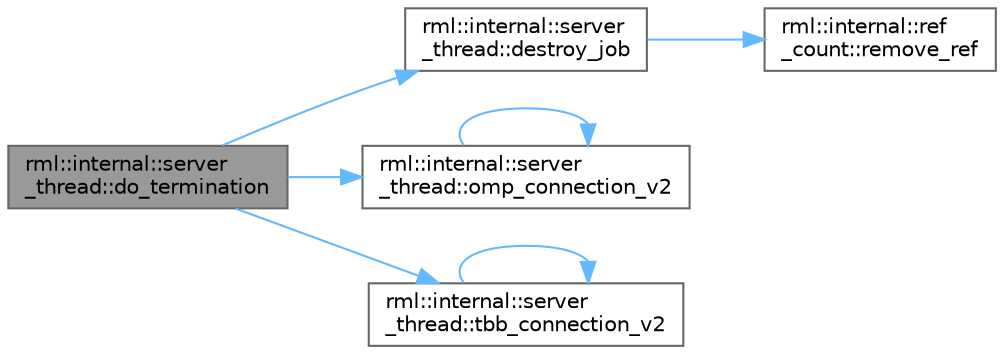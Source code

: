 digraph "rml::internal::server_thread::do_termination"
{
 // LATEX_PDF_SIZE
  bgcolor="transparent";
  edge [fontname=Helvetica,fontsize=10,labelfontname=Helvetica,labelfontsize=10];
  node [fontname=Helvetica,fontsize=10,shape=box,height=0.2,width=0.4];
  rankdir="LR";
  Node1 [id="Node000001",label="rml::internal::server\l_thread::do_termination",height=0.2,width=0.4,color="gray40", fillcolor="grey60", style="filled", fontcolor="black",tooltip="Do terminate the thread"];
  Node1 -> Node2 [id="edge1_Node000001_Node000002",color="steelblue1",style="solid",tooltip=" "];
  Node2 [id="Node000002",label="rml::internal::server\l_thread::destroy_job",height=0.2,width=0.4,color="grey40", fillcolor="white", style="filled",URL="$classrml_1_1internal_1_1server__thread.html#aeee391bfcc43b432bb592a8a8835cd33",tooltip="Destroy job corresponding to given client"];
  Node2 -> Node3 [id="edge2_Node000002_Node000003",color="steelblue1",style="solid",tooltip=" "];
  Node3 [id="Node000003",label="rml::internal::ref\l_count::remove_ref",height=0.2,width=0.4,color="grey40", fillcolor="white", style="filled",URL="$classrml_1_1internal_1_1ref__count.html#a1cb00c41199e15b1c1ca3c3ca9bdb7f2",tooltip="Subtract one and return new value."];
  Node1 -> Node4 [id="edge3_Node000001_Node000004",color="steelblue1",style="solid",tooltip=" "];
  Node4 [id="Node000004",label="rml::internal::server\l_thread::omp_connection_v2",height=0.2,width=0.4,color="grey40", fillcolor="white", style="filled",URL="$classrml_1_1internal_1_1server__thread.html#a8f6cf095e58cca2d0855ceae6b6d0969",tooltip=" "];
  Node4 -> Node4 [id="edge4_Node000004_Node000004",color="steelblue1",style="solid",tooltip=" "];
  Node1 -> Node5 [id="edge5_Node000001_Node000005",color="steelblue1",style="solid",tooltip=" "];
  Node5 [id="Node000005",label="rml::internal::server\l_thread::tbb_connection_v2",height=0.2,width=0.4,color="grey40", fillcolor="white", style="filled",URL="$classrml_1_1internal_1_1server__thread.html#aa6932b3a74b7975c9aab46274122ae03",tooltip=" "];
  Node5 -> Node5 [id="edge6_Node000005_Node000005",color="steelblue1",style="solid",tooltip=" "];
}

